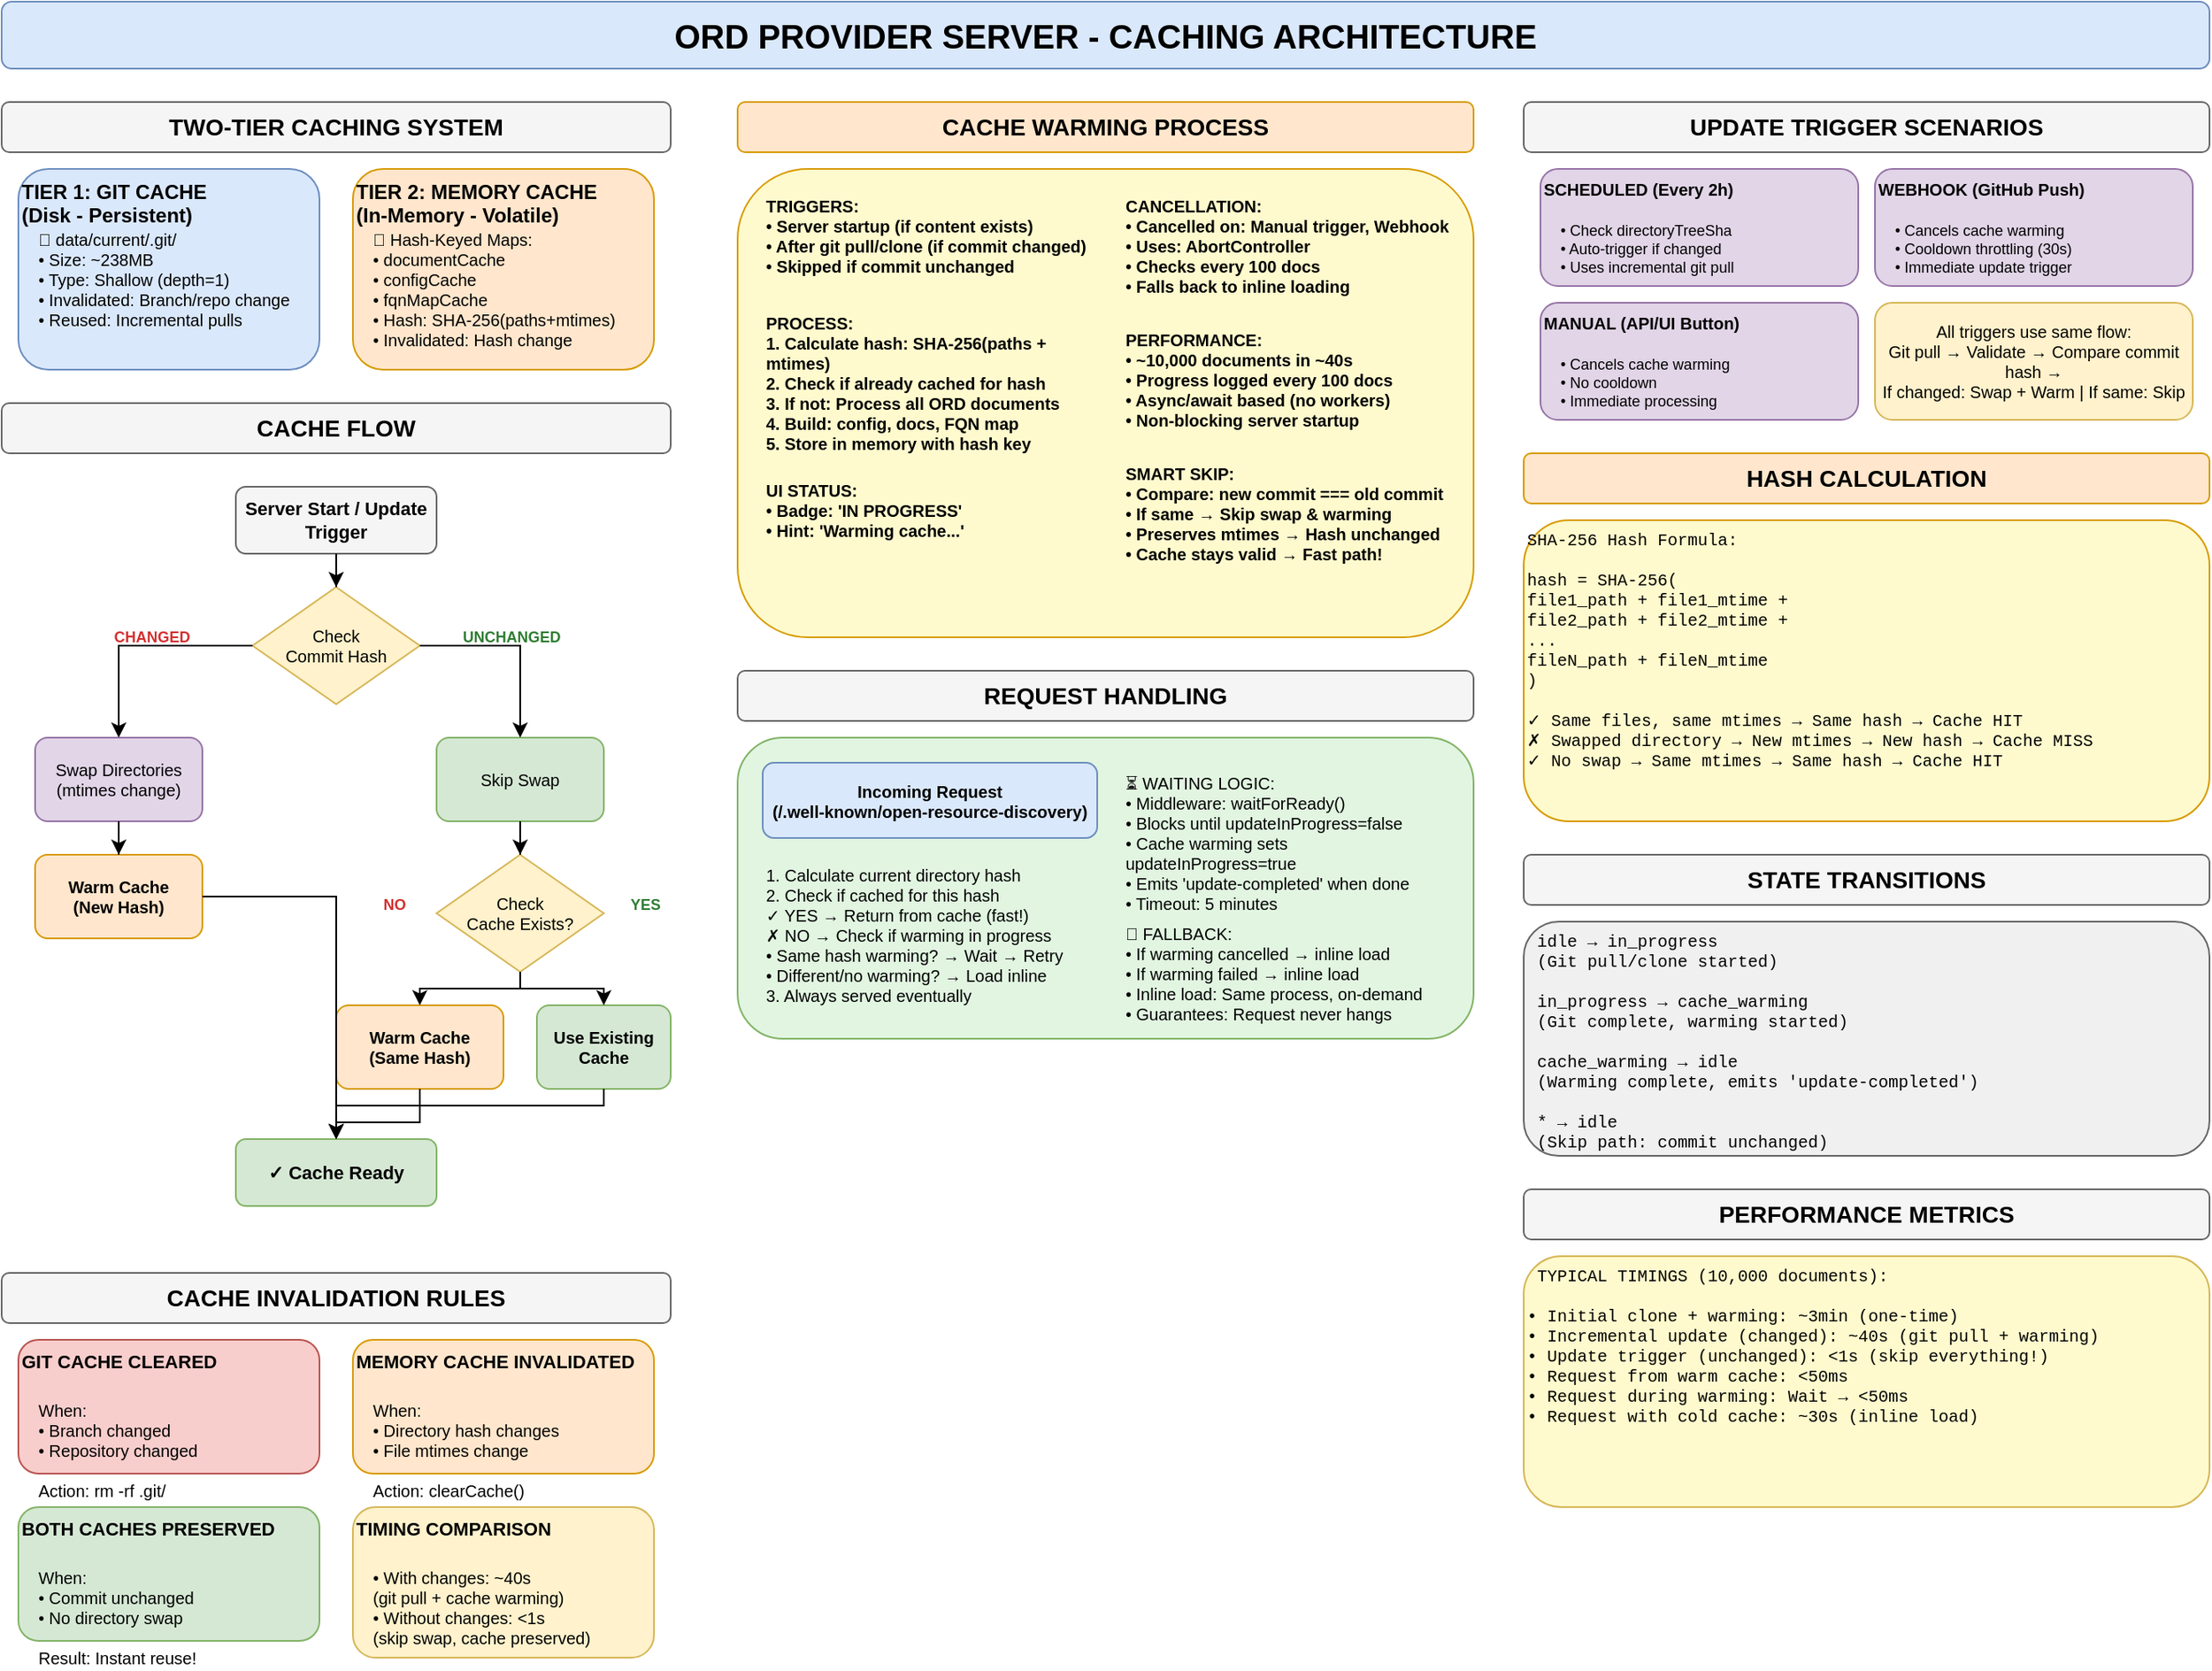 <mxfile version="28.2.5">
  <diagram name="Cache Flow" id="XmiQT2oDzpfRvCv3OEug">
    <mxGraphModel dx="594" dy="559" grid="1" gridSize="10" guides="1" tooltips="1" connect="1" arrows="1" fold="1" page="1" pageScale="1" pageWidth="827" pageHeight="1169" math="0" shadow="0">
      <root>
        <mxCell id="0" />
        <mxCell id="1" parent="0" />
        <mxCell id="H3_55JnIGHM-5gKYMMFr-1" value="ORD PROVIDER SERVER - CACHING ARCHITECTURE" style="text;html=1;strokeColor=#6c8ebf;fillColor=#dae8fc;align=center;verticalAlign=middle;whiteSpace=wrap;rounded=1;fontSize=20;fontStyle=1" vertex="1" parent="1">
          <mxGeometry x="40" y="20" width="1320" height="40" as="geometry" />
        </mxCell>
        <mxCell id="H3_55JnIGHM-5gKYMMFr-2" value="TWO-TIER CACHING SYSTEM" style="text;html=1;strokeColor=#666666;fillColor=#f5f5f5;align=center;verticalAlign=middle;whiteSpace=wrap;rounded=1;fontSize=14;fontStyle=1" vertex="1" parent="1">
          <mxGeometry x="40" y="80" width="400" height="30" as="geometry" />
        </mxCell>
        <mxCell id="H3_55JnIGHM-5gKYMMFr-3" value="TIER 1: GIT CACHE&#xa;(Disk - Persistent)" style="rounded=1;whiteSpace=wrap;html=1;fillColor=#dae8fc;strokeColor=#6c8ebf;fontSize=12;fontStyle=1;align=left;verticalAlign=top;" vertex="1" parent="1">
          <mxGeometry x="50" y="120" width="180" height="120" as="geometry" />
        </mxCell>
        <mxCell id="H3_55JnIGHM-5gKYMMFr-4" value="📁 data/current/.git/&#xa;• Size: ~238MB&#xa;• Type: Shallow (depth=1)&#xa;• Invalidated: Branch/repo change&#xa;• Reused: Incremental pulls" style="text;html=1;strokeColor=none;fillColor=none;align=left;verticalAlign=top;whiteSpace=wrap;rounded=0;fontSize=10;" vertex="1" parent="1">
          <mxGeometry x="60" y="150" width="160" height="80" as="geometry" />
        </mxCell>
        <mxCell id="H3_55JnIGHM-5gKYMMFr-5" value="TIER 2: MEMORY CACHE&#xa;(In-Memory - Volatile)" style="rounded=1;whiteSpace=wrap;html=1;fillColor=#ffe6cc;strokeColor=#d79b00;fontSize=12;fontStyle=1;align=left;verticalAlign=top;" vertex="1" parent="1">
          <mxGeometry x="250" y="120" width="180" height="120" as="geometry" />
        </mxCell>
        <mxCell id="H3_55JnIGHM-5gKYMMFr-6" value="💾 Hash-Keyed Maps:&#xa;• documentCache&#xa;• configCache&#xa;• fqnMapCache&#xa;• Hash: SHA-256(paths+mtimes)&#xa;• Invalidated: Hash change" style="text;html=1;strokeColor=none;fillColor=none;align=left;verticalAlign=top;whiteSpace=wrap;rounded=0;fontSize=10;" vertex="1" parent="1">
          <mxGeometry x="260" y="150" width="160" height="80" as="geometry" />
        </mxCell>
        <mxCell id="H3_55JnIGHM-5gKYMMFr-7" value="CACHE FLOW" style="text;html=1;strokeColor=#666666;fillColor=#f5f5f5;align=center;verticalAlign=middle;whiteSpace=wrap;rounded=1;fontSize=14;fontStyle=1" vertex="1" parent="1">
          <mxGeometry x="40" y="260" width="400" height="30" as="geometry" />
        </mxCell>
        <mxCell id="H3_55JnIGHM-5gKYMMFr-8" value="Server Start / Update Trigger" style="rounded=1;whiteSpace=wrap;html=1;fillColor=#f5f5f5;strokeColor=#666666;fontSize=11;fontStyle=1" vertex="1" parent="1">
          <mxGeometry x="180" y="310" width="120" height="40" as="geometry" />
        </mxCell>
        <mxCell id="H3_55JnIGHM-5gKYMMFr-9" value="Check&#xa;Commit Hash" style="rhombus;whiteSpace=wrap;html=1;fillColor=#fff2cc;strokeColor=#d6b656;fontSize=10" vertex="1" parent="1">
          <mxGeometry x="190" y="370" width="100" height="70" as="geometry" />
        </mxCell>
        <mxCell id="H3_55JnIGHM-5gKYMMFr-10" style="edgeStyle=orthogonalEdgeStyle;rounded=0;orthogonalLoop=1;jettySize=auto;html=1;" edge="1" parent="1" source="H3_55JnIGHM-5gKYMMFr-8" target="H3_55JnIGHM-5gKYMMFr-9">
          <mxGeometry relative="1" as="geometry" />
        </mxCell>
        <mxCell id="H3_55JnIGHM-5gKYMMFr-11" value="CHANGED" style="text;html=1;strokeColor=none;fillColor=none;align=center;verticalAlign=middle;whiteSpace=wrap;rounded=0;fontSize=9;fontColor=#d32f2f;fontStyle=1" vertex="1" parent="1">
          <mxGeometry x="100" y="390" width="60" height="20" as="geometry" />
        </mxCell>
        <mxCell id="H3_55JnIGHM-5gKYMMFr-12" value="Swap Directories&#xa;(mtimes change)" style="rounded=1;whiteSpace=wrap;html=1;fillColor=#e1d5e7;strokeColor=#9673a6;fontSize=10" vertex="1" parent="1">
          <mxGeometry x="60" y="460" width="100" height="50" as="geometry" />
        </mxCell>
        <mxCell id="H3_55JnIGHM-5gKYMMFr-13" style="edgeStyle=orthogonalEdgeStyle;rounded=0;orthogonalLoop=1;jettySize=auto;html=1;" edge="1" parent="1" source="H3_55JnIGHM-5gKYMMFr-9" target="H3_55JnIGHM-5gKYMMFr-12">
          <mxGeometry relative="1" as="geometry" />
        </mxCell>
        <mxCell id="H3_55JnIGHM-5gKYMMFr-14" value="Warm Cache&#xa;(New Hash)" style="rounded=1;whiteSpace=wrap;html=1;fillColor=#ffe6cc;strokeColor=#d79b00;fontSize=10;fontStyle=1" vertex="1" parent="1">
          <mxGeometry x="60" y="530" width="100" height="50" as="geometry" />
        </mxCell>
        <mxCell id="H3_55JnIGHM-5gKYMMFr-15" style="edgeStyle=orthogonalEdgeStyle;rounded=0;orthogonalLoop=1;jettySize=auto;html=1;" edge="1" parent="1" source="H3_55JnIGHM-5gKYMMFr-12" target="H3_55JnIGHM-5gKYMMFr-14">
          <mxGeometry relative="1" as="geometry" />
        </mxCell>
        <mxCell id="H3_55JnIGHM-5gKYMMFr-16" value="UNCHANGED" style="text;html=1;strokeColor=none;fillColor=none;align=center;verticalAlign=middle;whiteSpace=wrap;rounded=0;fontSize=9;fontColor=#2e7d32;fontStyle=1" vertex="1" parent="1">
          <mxGeometry x="310" y="390" width="70" height="20" as="geometry" />
        </mxCell>
        <mxCell id="H3_55JnIGHM-5gKYMMFr-17" value="Skip Swap" style="rounded=1;whiteSpace=wrap;html=1;fillColor=#d5e8d4;strokeColor=#82b366;fontSize=10" vertex="1" parent="1">
          <mxGeometry x="300" y="460" width="100" height="50" as="geometry" />
        </mxCell>
        <mxCell id="H3_55JnIGHM-5gKYMMFr-18" style="edgeStyle=orthogonalEdgeStyle;rounded=0;orthogonalLoop=1;jettySize=auto;html=1;" edge="1" parent="1" source="H3_55JnIGHM-5gKYMMFr-9" target="H3_55JnIGHM-5gKYMMFr-17">
          <mxGeometry relative="1" as="geometry" />
        </mxCell>
        <mxCell id="H3_55JnIGHM-5gKYMMFr-19" value="Check&#xa;Cache Exists?" style="rhombus;whiteSpace=wrap;html=1;fillColor=#fff2cc;strokeColor=#d6b656;fontSize=10" vertex="1" parent="1">
          <mxGeometry x="300" y="530" width="100" height="70" as="geometry" />
        </mxCell>
        <mxCell id="H3_55JnIGHM-5gKYMMFr-20" style="edgeStyle=orthogonalEdgeStyle;rounded=0;orthogonalLoop=1;jettySize=auto;html=1;" edge="1" parent="1" source="H3_55JnIGHM-5gKYMMFr-17" target="H3_55JnIGHM-5gKYMMFr-19">
          <mxGeometry relative="1" as="geometry" />
        </mxCell>
        <mxCell id="H3_55JnIGHM-5gKYMMFr-21" value="YES" style="text;html=1;strokeColor=none;fillColor=none;align=center;verticalAlign=middle;whiteSpace=wrap;rounded=0;fontSize=9;fontColor=#2e7d32;fontStyle=1" vertex="1" parent="1">
          <mxGeometry x="410" y="550" width="30" height="20" as="geometry" />
        </mxCell>
        <mxCell id="H3_55JnIGHM-5gKYMMFr-22" value="NO" style="text;html=1;strokeColor=none;fillColor=none;align=center;verticalAlign=middle;whiteSpace=wrap;rounded=0;fontSize=9;fontColor=#d32f2f;fontStyle=1" vertex="1" parent="1">
          <mxGeometry x="260" y="550" width="30" height="20" as="geometry" />
        </mxCell>
        <mxCell id="H3_55JnIGHM-5gKYMMFr-23" value="Use Existing&#xa;Cache" style="rounded=1;whiteSpace=wrap;html=1;fillColor=#d5e8d4;strokeColor=#82b366;fontSize=10;fontStyle=1" vertex="1" parent="1">
          <mxGeometry x="360" y="620" width="80" height="50" as="geometry" />
        </mxCell>
        <mxCell id="H3_55JnIGHM-5gKYMMFr-24" style="edgeStyle=orthogonalEdgeStyle;rounded=0;orthogonalLoop=1;jettySize=auto;html=1;" edge="1" parent="1" source="H3_55JnIGHM-5gKYMMFr-19" target="H3_55JnIGHM-5gKYMMFr-23">
          <mxGeometry relative="1" as="geometry">
            <Array as="points">
              <mxPoint x="350" y="610" />
              <mxPoint x="400" y="610" />
            </Array>
          </mxGeometry>
        </mxCell>
        <mxCell id="H3_55JnIGHM-5gKYMMFr-25" value="Warm Cache&#xa;(Same Hash)" style="rounded=1;whiteSpace=wrap;html=1;fillColor=#ffe6cc;strokeColor=#d79b00;fontSize=10;fontStyle=1" vertex="1" parent="1">
          <mxGeometry x="240" y="620" width="100" height="50" as="geometry" />
        </mxCell>
        <mxCell id="H3_55JnIGHM-5gKYMMFr-26" style="edgeStyle=orthogonalEdgeStyle;rounded=0;orthogonalLoop=1;jettySize=auto;html=1;" edge="1" parent="1" source="H3_55JnIGHM-5gKYMMFr-19" target="H3_55JnIGHM-5gKYMMFr-25">
          <mxGeometry relative="1" as="geometry">
            <Array as="points">
              <mxPoint x="350" y="610" />
              <mxPoint x="290" y="610" />
            </Array>
          </mxGeometry>
        </mxCell>
        <mxCell id="H3_55JnIGHM-5gKYMMFr-27" value="✓ Cache Ready" style="rounded=1;whiteSpace=wrap;html=1;fillColor=#d5e8d4;strokeColor=#82b366;fontSize=11;fontStyle=1" vertex="1" parent="1">
          <mxGeometry x="180" y="700" width="120" height="40" as="geometry" />
        </mxCell>
        <mxCell id="H3_55JnIGHM-5gKYMMFr-28" style="edgeStyle=orthogonalEdgeStyle;rounded=0;orthogonalLoop=1;jettySize=auto;html=1;" edge="1" parent="1" source="H3_55JnIGHM-5gKYMMFr-14" target="H3_55JnIGHM-5gKYMMFr-27">
          <mxGeometry relative="1" as="geometry" />
        </mxCell>
        <mxCell id="H3_55JnIGHM-5gKYMMFr-29" style="edgeStyle=orthogonalEdgeStyle;rounded=0;orthogonalLoop=1;jettySize=auto;html=1;" edge="1" parent="1" source="H3_55JnIGHM-5gKYMMFr-25" target="H3_55JnIGHM-5gKYMMFr-27">
          <mxGeometry relative="1" as="geometry" />
        </mxCell>
        <mxCell id="H3_55JnIGHM-5gKYMMFr-30" style="edgeStyle=orthogonalEdgeStyle;rounded=0;orthogonalLoop=1;jettySize=auto;html=1;" edge="1" parent="1" source="H3_55JnIGHM-5gKYMMFr-23" target="H3_55JnIGHM-5gKYMMFr-27">
          <mxGeometry relative="1" as="geometry">
            <Array as="points">
              <mxPoint x="400" y="680" />
              <mxPoint x="240" y="680" />
            </Array>
          </mxGeometry>
        </mxCell>
        <mxCell id="H3_55JnIGHM-5gKYMMFr-31" value="CACHE WARMING PROCESS" style="text;html=1;strokeColor=#d79b00;fillColor=#ffe6cc;align=center;verticalAlign=middle;whiteSpace=wrap;rounded=1;fontSize=14;fontStyle=1" vertex="1" parent="1">
          <mxGeometry x="480" y="80" width="440" height="30" as="geometry" />
        </mxCell>
        <mxCell id="H3_55JnIGHM-5gKYMMFr-32" value="" style="rounded=1;whiteSpace=wrap;html=1;fillColor=#fffacd;strokeColor=#d79b00;fontSize=10;align=left;verticalAlign=top;" vertex="1" parent="1">
          <mxGeometry x="480" y="120" width="440" height="280" as="geometry" />
        </mxCell>
        <mxCell id="H3_55JnIGHM-5gKYMMFr-33" value="TRIGGERS:&lt;br&gt;• Server startup (if content exists)&lt;br&gt;• After git pull/clone (if commit changed)&lt;br&gt;• Skipped if commit unchanged" style="text;html=1;strokeColor=none;fillColor=none;align=left;verticalAlign=top;whiteSpace=wrap;rounded=0;fontSize=10;fontStyle=1" vertex="1" parent="1">
          <mxGeometry x="495" y="130" width="200" height="60" as="geometry" />
        </mxCell>
        <mxCell id="H3_55JnIGHM-5gKYMMFr-34" value="PROCESS:&lt;br&gt;1. Calculate hash: SHA-256(paths + mtimes)&lt;br&gt;2. Check if already cached for hash&lt;br&gt;3. If not: Process all ORD documents&lt;br&gt;4. Build: config, docs, FQN map&lt;br&gt;5. Store in memory with hash key" style="text;html=1;strokeColor=none;fillColor=none;align=left;verticalAlign=top;whiteSpace=wrap;rounded=0;fontSize=10;fontStyle=1" vertex="1" parent="1">
          <mxGeometry x="495" y="200" width="200" height="90" as="geometry" />
        </mxCell>
        <mxCell id="H3_55JnIGHM-5gKYMMFr-35" value="UI STATUS:&lt;br&gt;• Badge: &#39;IN PROGRESS&#39;&lt;br&gt;• Hint: &#39;Warming cache...&#39;" style="text;html=1;strokeColor=none;fillColor=none;align=left;verticalAlign=top;whiteSpace=wrap;rounded=0;fontSize=10;fontStyle=1" vertex="1" parent="1">
          <mxGeometry x="495" y="300" width="200" height="60" as="geometry" />
        </mxCell>
        <mxCell id="H3_55JnIGHM-5gKYMMFr-36" value="CANCELLATION:&lt;br&gt;• Cancelled on: Manual trigger, Webhook&lt;br&gt;• Uses: AbortController&lt;br&gt;• Checks every 100 docs&lt;br&gt;• Falls back to inline loading" style="text;html=1;strokeColor=none;fillColor=none;align=left;verticalAlign=top;whiteSpace=wrap;rounded=0;fontSize=10;fontStyle=1" vertex="1" parent="1">
          <mxGeometry x="710" y="130" width="200" height="70" as="geometry" />
        </mxCell>
        <mxCell id="H3_55JnIGHM-5gKYMMFr-37" value="PERFORMANCE:&lt;br&gt;• ~10,000 documents in ~40s&lt;br&gt;• Progress logged every 100 docs&lt;br&gt;• Async/await based (no workers)&lt;br&gt;• Non-blocking server startup" style="text;html=1;strokeColor=none;fillColor=none;align=left;verticalAlign=top;whiteSpace=wrap;rounded=0;fontSize=10;fontStyle=1" vertex="1" parent="1">
          <mxGeometry x="710" y="210" width="200" height="70" as="geometry" />
        </mxCell>
        <mxCell id="H3_55JnIGHM-5gKYMMFr-38" value="SMART SKIP:&lt;br&gt;• Compare: new commit === old commit&lt;br&gt;• If same → Skip swap &amp;amp; warming&lt;br&gt;• Preserves mtimes → Hash unchanged&lt;br&gt;• Cache stays valid → Fast path!" style="text;html=1;strokeColor=none;fillColor=none;align=left;verticalAlign=top;whiteSpace=wrap;rounded=0;fontSize=10;fontStyle=1" vertex="1" parent="1">
          <mxGeometry x="710" y="290" width="200" height="70" as="geometry" />
        </mxCell>
        <mxCell id="H3_55JnIGHM-5gKYMMFr-39" value="REQUEST HANDLING" style="text;html=1;strokeColor=#666666;fillColor=#f5f5f5;align=center;verticalAlign=middle;whiteSpace=wrap;rounded=1;fontSize=14;fontStyle=1" vertex="1" parent="1">
          <mxGeometry x="480" y="420" width="440" height="30" as="geometry" />
        </mxCell>
        <mxCell id="H3_55JnIGHM-5gKYMMFr-40" value="" style="rounded=1;whiteSpace=wrap;html=1;fillColor=#e1f5e1;strokeColor=#82b366;fontSize=10;align=left;verticalAlign=top;" vertex="1" parent="1">
          <mxGeometry x="480" y="460" width="440" height="180" as="geometry" />
        </mxCell>
        <mxCell id="H3_55JnIGHM-5gKYMMFr-41" value="Incoming Request&lt;br&gt;(/.well-known/open-resource-discovery)" style="rounded=1;whiteSpace=wrap;html=1;fillColor=#dae8fc;strokeColor=#6c8ebf;fontSize=10;fontStyle=1" vertex="1" parent="1">
          <mxGeometry x="495" y="475" width="200" height="45" as="geometry" />
        </mxCell>
        <mxCell id="H3_55JnIGHM-5gKYMMFr-42" value="1. Calculate current directory hash&#xa;2. Check if cached for this hash&#xa;   ✓ YES → Return from cache (fast!)&#xa;   ✗ NO → Check if warming in progress&#xa;      • Same hash warming? → Wait → Retry&#xa;      • Different/no warming? → Load inline&#xa;3. Always served eventually" style="text;html=1;strokeColor=none;fillColor=none;align=left;verticalAlign=top;whiteSpace=wrap;rounded=0;fontSize=10;" vertex="1" parent="1">
          <mxGeometry x="495" y="530" width="200" height="60" as="geometry" />
        </mxCell>
        <mxCell id="H3_55JnIGHM-5gKYMMFr-43" value="⏳ WAITING LOGIC:&#xa;• Middleware: waitForReady()&#xa;• Blocks until updateInProgress=false&#xa;• Cache warming sets updateInProgress=true&#xa;• Emits &#39;update-completed&#39; when done&#xa;• Timeout: 5 minutes" style="text;html=1;strokeColor=none;fillColor=none;align=left;verticalAlign=top;whiteSpace=wrap;rounded=0;fontSize=10;" vertex="1" parent="1">
          <mxGeometry x="710" y="475" width="200" height="80" as="geometry" />
        </mxCell>
        <mxCell id="H3_55JnIGHM-5gKYMMFr-44" value="🔄 FALLBACK:&#xa;• If warming cancelled → inline load&#xa;• If warming failed → inline load&#xa;• Inline load: Same process, on-demand&#xa;• Guarantees: Request never hangs" style="text;html=1;strokeColor=none;fillColor=none;align=left;verticalAlign=top;whiteSpace=wrap;rounded=0;fontSize=10;" vertex="1" parent="1">
          <mxGeometry x="710" y="565" width="200" height="60" as="geometry" />
        </mxCell>
        <mxCell id="H3_55JnIGHM-5gKYMMFr-45" value="CACHE INVALIDATION RULES" style="text;html=1;strokeColor=#666666;fillColor=#f5f5f5;align=center;verticalAlign=middle;whiteSpace=wrap;rounded=1;fontSize=14;fontStyle=1" vertex="1" parent="1">
          <mxGeometry x="40" y="780" width="400" height="30" as="geometry" />
        </mxCell>
        <mxCell id="H3_55JnIGHM-5gKYMMFr-46" value="GIT CACHE CLEARED" style="rounded=1;whiteSpace=wrap;html=1;fillColor=#f8cecc;strokeColor=#b85450;fontSize=11;fontStyle=1;align=left;verticalAlign=top;" vertex="1" parent="1">
          <mxGeometry x="50" y="820" width="180" height="80" as="geometry" />
        </mxCell>
        <mxCell id="H3_55JnIGHM-5gKYMMFr-47" value="When:&#xa;• Branch changed&#xa;• Repository changed&#xa;&#xa;Action: rm -rf .git/" style="text;html=1;strokeColor=none;fillColor=none;align=left;verticalAlign=top;whiteSpace=wrap;rounded=0;fontSize=10;" vertex="1" parent="1">
          <mxGeometry x="60" y="850" width="160" height="40" as="geometry" />
        </mxCell>
        <mxCell id="H3_55JnIGHM-5gKYMMFr-48" value="MEMORY CACHE INVALIDATED" style="rounded=1;whiteSpace=wrap;html=1;fillColor=#ffe6cc;strokeColor=#d79b00;fontSize=11;fontStyle=1;align=left;verticalAlign=top;" vertex="1" parent="1">
          <mxGeometry x="250" y="820" width="180" height="80" as="geometry" />
        </mxCell>
        <mxCell id="H3_55JnIGHM-5gKYMMFr-49" value="When:&#xa;• Directory hash changes&#xa;• File mtimes change&#xa;&#xa;Action: clearCache()" style="text;html=1;strokeColor=none;fillColor=none;align=left;verticalAlign=top;whiteSpace=wrap;rounded=0;fontSize=10;" vertex="1" parent="1">
          <mxGeometry x="260" y="850" width="160" height="40" as="geometry" />
        </mxCell>
        <mxCell id="H3_55JnIGHM-5gKYMMFr-50" value="BOTH CACHES PRESERVED" style="rounded=1;whiteSpace=wrap;html=1;fillColor=#d5e8d4;strokeColor=#82b366;fontSize=11;fontStyle=1;align=left;verticalAlign=top;" vertex="1" parent="1">
          <mxGeometry x="50" y="920" width="180" height="80" as="geometry" />
        </mxCell>
        <mxCell id="H3_55JnIGHM-5gKYMMFr-51" value="When:&#xa;• Commit unchanged&#xa;• No directory swap&#xa;&#xa;Result: Instant reuse!" style="text;html=1;strokeColor=none;fillColor=none;align=left;verticalAlign=top;whiteSpace=wrap;rounded=0;fontSize=10;" vertex="1" parent="1">
          <mxGeometry x="60" y="950" width="160" height="40" as="geometry" />
        </mxCell>
        <mxCell id="H3_55JnIGHM-5gKYMMFr-52" value="TIMING COMPARISON" style="rounded=1;whiteSpace=wrap;html=1;fillColor=#fff2cc;strokeColor=#d6b656;fontSize=11;fontStyle=1;align=left;verticalAlign=top;" vertex="1" parent="1">
          <mxGeometry x="250" y="920" width="180" height="90" as="geometry" />
        </mxCell>
        <mxCell id="H3_55JnIGHM-5gKYMMFr-53" value="• With changes: ~40s&#xa;  (git pull + cache warming)&#xa;• Without changes: &lt;1s&#xa;  (skip swap, cache preserved)" style="text;html=1;strokeColor=none;fillColor=none;align=left;verticalAlign=top;whiteSpace=wrap;rounded=0;fontSize=10;" vertex="1" parent="1">
          <mxGeometry x="260" y="950" width="160" height="40" as="geometry" />
        </mxCell>
        <mxCell id="H3_55JnIGHM-5gKYMMFr-54" value="UPDATE TRIGGER SCENARIOS" style="text;html=1;strokeColor=#666666;fillColor=#f5f5f5;align=center;verticalAlign=middle;whiteSpace=wrap;rounded=1;fontSize=14;fontStyle=1" vertex="1" parent="1">
          <mxGeometry x="950" y="80" width="410" height="30" as="geometry" />
        </mxCell>
        <mxCell id="H3_55JnIGHM-5gKYMMFr-55" value="SCHEDULED (Every 2h)" style="rounded=1;whiteSpace=wrap;html=1;fillColor=#e1d5e7;strokeColor=#9673a6;fontSize=10;fontStyle=1;align=left;verticalAlign=top;" vertex="1" parent="1">
          <mxGeometry x="960" y="120" width="190" height="70" as="geometry" />
        </mxCell>
        <mxCell id="H3_55JnIGHM-5gKYMMFr-56" value="• Check directoryTreeSha&#xa;• Auto-trigger if changed&#xa;• Uses incremental git pull" style="text;html=1;strokeColor=none;fillColor=none;align=left;verticalAlign=top;whiteSpace=wrap;rounded=0;fontSize=9;" vertex="1" parent="1">
          <mxGeometry x="970" y="145" width="170" height="40" as="geometry" />
        </mxCell>
        <mxCell id="H3_55JnIGHM-5gKYMMFr-57" value="WEBHOOK (GitHub Push)" style="rounded=1;whiteSpace=wrap;html=1;fillColor=#e1d5e7;strokeColor=#9673a6;fontSize=10;fontStyle=1;align=left;verticalAlign=top;" vertex="1" parent="1">
          <mxGeometry x="1160" y="120" width="190" height="70" as="geometry" />
        </mxCell>
        <mxCell id="H3_55JnIGHM-5gKYMMFr-58" value="• Cancels cache warming&#xa;• Cooldown throttling (30s)&#xa;• Immediate update trigger" style="text;html=1;strokeColor=none;fillColor=none;align=left;verticalAlign=top;whiteSpace=wrap;rounded=0;fontSize=9;" vertex="1" parent="1">
          <mxGeometry x="1170" y="145" width="170" height="40" as="geometry" />
        </mxCell>
        <mxCell id="H3_55JnIGHM-5gKYMMFr-59" value="MANUAL (API/UI Button)" style="rounded=1;whiteSpace=wrap;html=1;fillColor=#e1d5e7;strokeColor=#9673a6;fontSize=10;fontStyle=1;align=left;verticalAlign=top;" vertex="1" parent="1">
          <mxGeometry x="960" y="200" width="190" height="70" as="geometry" />
        </mxCell>
        <mxCell id="H3_55JnIGHM-5gKYMMFr-60" value="• Cancels cache warming&#xa;• No cooldown&#xa;• Immediate processing" style="text;html=1;strokeColor=none;fillColor=none;align=left;verticalAlign=top;whiteSpace=wrap;rounded=0;fontSize=9;" vertex="1" parent="1">
          <mxGeometry x="970" y="225" width="170" height="40" as="geometry" />
        </mxCell>
        <mxCell id="H3_55JnIGHM-5gKYMMFr-61" value="All triggers use same flow:&#xa;Git pull → Validate → Compare commit hash →&#xa;If changed: Swap + Warm | If same: Skip" style="rounded=1;whiteSpace=wrap;html=1;fillColor=#fff2cc;strokeColor=#d6b656;fontSize=10;align=center;verticalAlign=middle;" vertex="1" parent="1">
          <mxGeometry x="1160" y="200" width="190" height="70" as="geometry" />
        </mxCell>
        <mxCell id="H3_55JnIGHM-5gKYMMFr-62" value="HASH CALCULATION" style="text;html=1;strokeColor=#d79b00;fillColor=#ffe6cc;align=center;verticalAlign=middle;whiteSpace=wrap;rounded=1;fontSize=14;fontStyle=1" vertex="1" parent="1">
          <mxGeometry x="950" y="290" width="410" height="30" as="geometry" />
        </mxCell>
        <mxCell id="H3_55JnIGHM-5gKYMMFr-63" value="SHA-256 Hash Formula:&#xa;&#xa;hash = SHA-256(&#xa;  file1_path + file1_mtime +&#xa;  file2_path + file2_mtime +&#xa;  ...&#xa;  fileN_path + fileN_mtime&#xa;)&#xa;&#xa;✓ Same files, same mtimes → Same hash → Cache HIT&#xa;✗ Swapped directory → New mtimes → New hash → Cache MISS&#xa;✓ No swap → Same mtimes → Same hash → Cache HIT" style="text;html=1;strokeColor=#d79b00;fillColor=#fffacd;align=left;verticalAlign=top;whiteSpace=wrap;rounded=1;fontSize=10;fontFamily=Courier New;" vertex="1" parent="1">
          <mxGeometry x="950" y="330" width="410" height="180" as="geometry" />
        </mxCell>
        <mxCell id="H3_55JnIGHM-5gKYMMFr-64" value="STATE TRANSITIONS" style="text;html=1;strokeColor=#666666;fillColor=#f5f5f5;align=center;verticalAlign=middle;whiteSpace=wrap;rounded=1;fontSize=14;fontStyle=1" vertex="1" parent="1">
          <mxGeometry x="950" y="530" width="410" height="30" as="geometry" />
        </mxCell>
        <mxCell id="H3_55JnIGHM-5gKYMMFr-65" value="&amp;nbsp;idle → in_progress&lt;br&gt;&amp;nbsp;(Git pull/clone started)&lt;br&gt;&lt;br&gt;&amp;nbsp;in_progress → cache_warming&lt;br&gt;&amp;nbsp;(Git complete, warming started)&lt;br&gt;&lt;br&gt;&amp;nbsp;cache_warming → idle&lt;br&gt;&amp;nbsp;(Warming complete, emits &#39;update-completed&#39;)&lt;br&gt;&lt;br&gt;&amp;nbsp;* → idle&lt;br&gt;&amp;nbsp;(Skip path: commit unchanged)" style="text;html=1;strokeColor=#666666;fillColor=#f0f0f0;align=left;verticalAlign=top;whiteSpace=wrap;rounded=1;fontSize=10;fontFamily=Courier New;" vertex="1" parent="1">
          <mxGeometry x="950" y="570" width="410" height="140" as="geometry" />
        </mxCell>
        <mxCell id="H3_55JnIGHM-5gKYMMFr-73" value="PERFORMANCE METRICS" style="text;html=1;strokeColor=#666666;fillColor=#f5f5f5;align=center;verticalAlign=middle;whiteSpace=wrap;rounded=1;fontSize=14;fontStyle=1" vertex="1" parent="1">
          <mxGeometry x="950" y="730" width="410" height="30" as="geometry" />
        </mxCell>
        <mxCell id="H3_55JnIGHM-5gKYMMFr-74" value="&amp;nbsp;TYPICAL TIMINGS (10,000 documents):&lt;br&gt;&lt;br&gt;• Initial clone + warming:     ~3min (one-time)&lt;br&gt;• Incremental update (changed): ~40s (git pull + warming)&lt;br&gt;• Update trigger (unchanged):   &amp;lt;1s (skip everything!)&lt;br&gt;• Request from warm cache:      &amp;lt;50ms&lt;br&gt;• Request during warming:       Wait → &amp;lt;50ms&lt;br&gt;• Request with cold cache:      ~30s (inline load)&lt;div&gt;&lt;br/&gt;&lt;/div&gt;" style="text;html=1;strokeColor=#d6b656;fillColor=#fffacd;align=left;verticalAlign=top;whiteSpace=wrap;rounded=1;fontSize=10;fontFamily=Courier New;" vertex="1" parent="1">
          <mxGeometry x="950" y="770" width="410" height="150" as="geometry" />
        </mxCell>
      </root>
    </mxGraphModel>
  </diagram>
</mxfile>
